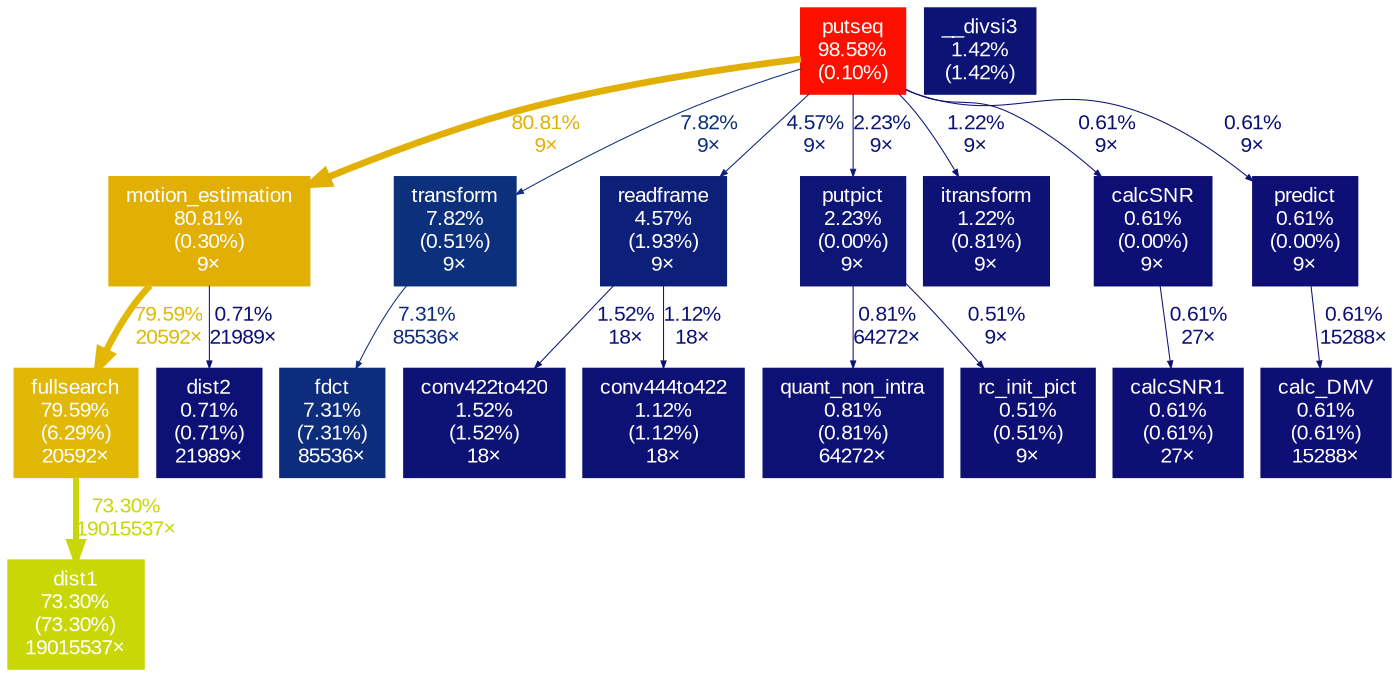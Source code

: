 digraph {
	graph [fontname=Arial, nodesep=0.125, ranksep=0.25];
	node [fontcolor=white, fontname=Arial, height=0, shape=box, style=filled, width=0];
	edge [fontname=Arial];
	1 [color="#fd0f00", fontcolor="#ffffff", fontsize="10.00", label="putseq\n98.58%\n(0.10%)"];
	1 -> 2 [arrowsize="0.90", color="#e2af04", fontcolor="#e2af04", fontsize="10.00", label="80.81%\n9×", labeldistance="3.23", penwidth="3.23"];
	1 -> 5 [arrowsize="0.35", color="#0d307d", fontcolor="#0d307d", fontsize="10.00", label="7.82%\n9×", labeldistance="0.50", penwidth="0.50"];
	1 -> 7 [arrowsize="0.35", color="#0d2079", fontcolor="#0d2079", fontsize="10.00", label="4.57%\n9×", labeldistance="0.50", penwidth="0.50"];
	1 -> 8 [arrowsize="0.35", color="#0d1676", fontcolor="#0d1676", fontsize="10.00", label="2.23%\n9×", labeldistance="0.50", penwidth="0.50"];
	1 -> 11 [arrowsize="0.35", color="#0d1274", fontcolor="#0d1274", fontsize="10.00", label="1.22%\n9×", labeldistance="0.50", penwidth="0.50"];
	1 -> 17 [arrowsize="0.35", color="#0d0f74", fontcolor="#0d0f74", fontsize="10.00", label="0.61%\n9×", labeldistance="0.50", penwidth="0.50"];
	1 -> 18 [arrowsize="0.35", color="#0d0f74", fontcolor="#0d0f74", fontsize="10.00", label="0.61%\n9×", labeldistance="0.50", penwidth="0.50"];
	2 [color="#e2af04", fontcolor="#ffffff", fontsize="10.00", label="motion_estimation\n80.81%\n(0.30%)\n9×"];
	2 -> 3 [arrowsize="0.89", color="#e0b805", fontcolor="#e0b805", fontsize="10.00", label="79.59%\n20592×", labeldistance="3.18", penwidth="3.18"];
	2 -> 14 [arrowsize="0.35", color="#0d1074", fontcolor="#0d1074", fontsize="10.00", label="0.71%\n21989×", labeldistance="0.50", penwidth="0.50"];
	3 [color="#e0b805", fontcolor="#ffffff", fontsize="10.00", label="fullsearch\n79.59%\n(6.29%)\n20592×"];
	3 -> 4 [arrowsize="0.86", color="#c9d706", fontcolor="#c9d706", fontsize="10.00", label="73.30%\n19015537×", labeldistance="2.93", penwidth="2.93"];
	4 [color="#c9d706", fontcolor="#ffffff", fontsize="10.00", label="dist1\n73.30%\n(73.30%)\n19015537×"];
	5 [color="#0d307d", fontcolor="#ffffff", fontsize="10.00", label="transform\n7.82%\n(0.51%)\n9×"];
	5 -> 6 [arrowsize="0.35", color="#0d2d7c", fontcolor="#0d2d7c", fontsize="10.00", label="7.31%\n85536×", labeldistance="0.50", penwidth="0.50"];
	6 [color="#0d2d7c", fontcolor="#ffffff", fontsize="10.00", label="fdct\n7.31%\n(7.31%)\n85536×"];
	7 [color="#0d2079", fontcolor="#ffffff", fontsize="10.00", label="readframe\n4.57%\n(1.93%)\n9×"];
	7 -> 9 [arrowsize="0.35", color="#0d1375", fontcolor="#0d1375", fontsize="10.00", label="1.52%\n18×", labeldistance="0.50", penwidth="0.50"];
	7 -> 12 [arrowsize="0.35", color="#0d1174", fontcolor="#0d1174", fontsize="10.00", label="1.12%\n18×", labeldistance="0.50", penwidth="0.50"];
	8 [color="#0d1676", fontcolor="#ffffff", fontsize="10.00", label="putpict\n2.23%\n(0.00%)\n9×"];
	8 -> 13 [arrowsize="0.35", color="#0d1074", fontcolor="#0d1074", fontsize="10.00", label="0.81%\n64272×", labeldistance="0.50", penwidth="0.50"];
	8 -> 19 [arrowsize="0.35", color="#0d0f73", fontcolor="#0d0f73", fontsize="10.00", label="0.51%\n9×", labeldistance="0.50", penwidth="0.50"];
	9 [color="#0d1375", fontcolor="#ffffff", fontsize="10.00", label="conv422to420\n1.52%\n(1.52%)\n18×"];
	10 [color="#0d1375", fontcolor="#ffffff", fontsize="10.00", label="__divsi3\n1.42%\n(1.42%)"];
	11 [color="#0d1274", fontcolor="#ffffff", fontsize="10.00", label="itransform\n1.22%\n(0.81%)\n9×"];
	12 [color="#0d1174", fontcolor="#ffffff", fontsize="10.00", label="conv444to422\n1.12%\n(1.12%)\n18×"];
	13 [color="#0d1074", fontcolor="#ffffff", fontsize="10.00", label="quant_non_intra\n0.81%\n(0.81%)\n64272×"];
	14 [color="#0d1074", fontcolor="#ffffff", fontsize="10.00", label="dist2\n0.71%\n(0.71%)\n21989×"];
	15 [color="#0d0f74", fontcolor="#ffffff", fontsize="10.00", label="calc_DMV\n0.61%\n(0.61%)\n15288×"];
	16 [color="#0d0f74", fontcolor="#ffffff", fontsize="10.00", label="calcSNR1\n0.61%\n(0.61%)\n27×"];
	17 [color="#0d0f74", fontcolor="#ffffff", fontsize="10.00", label="calcSNR\n0.61%\n(0.00%)\n9×"];
	17 -> 16 [arrowsize="0.35", color="#0d0f74", fontcolor="#0d0f74", fontsize="10.00", label="0.61%\n27×", labeldistance="0.50", penwidth="0.50"];
	18 [color="#0d0f74", fontcolor="#ffffff", fontsize="10.00", label="predict\n0.61%\n(0.00%)\n9×"];
	18 -> 15 [arrowsize="0.35", color="#0d0f74", fontcolor="#0d0f74", fontsize="10.00", label="0.61%\n15288×", labeldistance="0.50", penwidth="0.50"];
	19 [color="#0d0f73", fontcolor="#ffffff", fontsize="10.00", label="rc_init_pict\n0.51%\n(0.51%)\n9×"];
}
